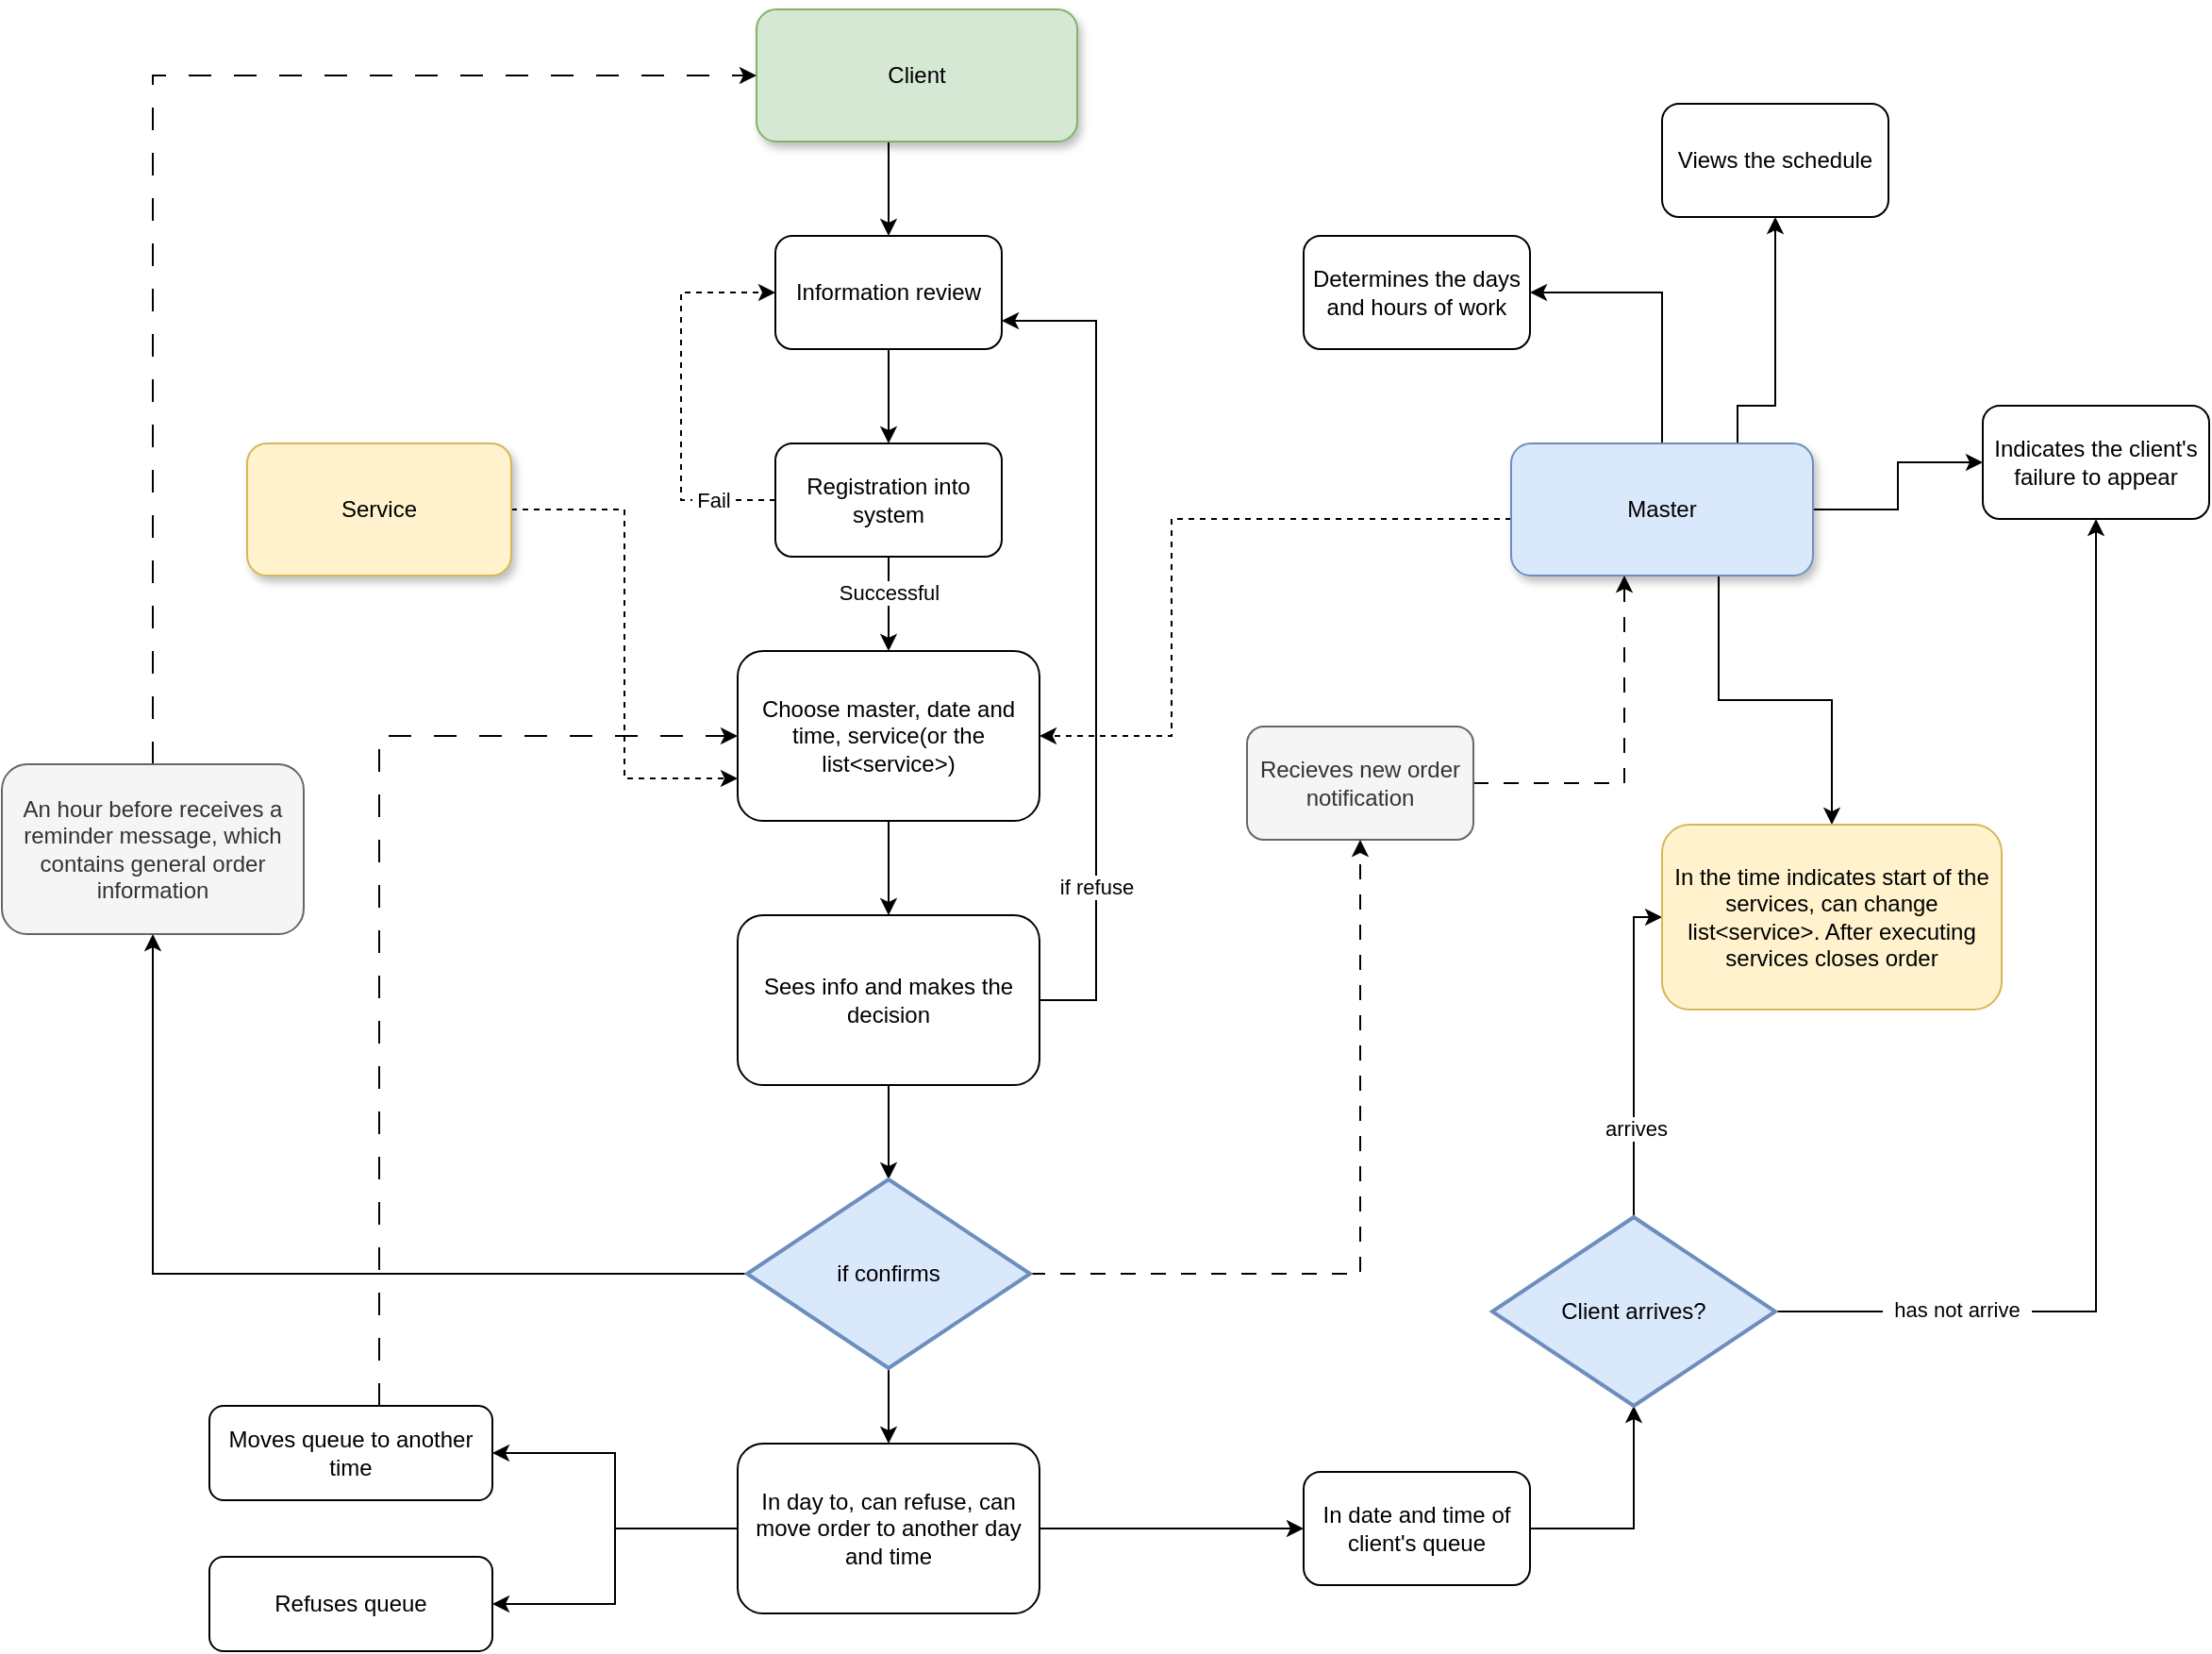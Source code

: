 <mxfile version="21.0.6" type="github">
  <diagram id="C5RBs43oDa-KdzZeNtuy" name="BarbershopPro">
    <mxGraphModel dx="1050" dy="581" grid="1" gridSize="10" guides="1" tooltips="1" connect="1" arrows="1" fold="1" page="1" pageScale="1" pageWidth="1654" pageHeight="1169" math="0" shadow="0">
      <root>
        <mxCell id="WIyWlLk6GJQsqaUBKTNV-0" />
        <mxCell id="WIyWlLk6GJQsqaUBKTNV-1" parent="WIyWlLk6GJQsqaUBKTNV-0" />
        <mxCell id="LqBX9_z1AEjyvqA8qfm_-3" style="edgeStyle=orthogonalEdgeStyle;rounded=0;orthogonalLoop=1;jettySize=auto;html=1;" parent="WIyWlLk6GJQsqaUBKTNV-1" source="WIyWlLk6GJQsqaUBKTNV-3" target="LqBX9_z1AEjyvqA8qfm_-1" edge="1">
          <mxGeometry relative="1" as="geometry">
            <Array as="points">
              <mxPoint x="630" y="110" />
              <mxPoint x="630" y="110" />
            </Array>
          </mxGeometry>
        </mxCell>
        <mxCell id="WIyWlLk6GJQsqaUBKTNV-3" value="Client" style="rounded=1;whiteSpace=wrap;html=1;fontSize=12;glass=0;strokeWidth=1;shadow=1;fillColor=#d5e8d4;strokeColor=#82b366;" parent="WIyWlLk6GJQsqaUBKTNV-1" vertex="1">
          <mxGeometry x="560" y="30" width="170" height="70" as="geometry" />
        </mxCell>
        <mxCell id="LqBX9_z1AEjyvqA8qfm_-36" style="edgeStyle=orthogonalEdgeStyle;rounded=0;orthogonalLoop=1;jettySize=auto;html=1;entryX=1;entryY=0.5;entryDx=0;entryDy=0;dashed=1;" parent="WIyWlLk6GJQsqaUBKTNV-1" source="LqBX9_z1AEjyvqA8qfm_-0" target="LqBX9_z1AEjyvqA8qfm_-10" edge="1">
          <mxGeometry relative="1" as="geometry">
            <Array as="points">
              <mxPoint x="780" y="300" />
              <mxPoint x="780" y="415" />
            </Array>
          </mxGeometry>
        </mxCell>
        <mxCell id="LqBX9_z1AEjyvqA8qfm_-41" style="edgeStyle=orthogonalEdgeStyle;rounded=0;orthogonalLoop=1;jettySize=auto;html=1;entryX=1;entryY=0.5;entryDx=0;entryDy=0;" parent="WIyWlLk6GJQsqaUBKTNV-1" source="LqBX9_z1AEjyvqA8qfm_-0" target="LqBX9_z1AEjyvqA8qfm_-40" edge="1">
          <mxGeometry relative="1" as="geometry">
            <Array as="points">
              <mxPoint x="1040" y="180" />
            </Array>
          </mxGeometry>
        </mxCell>
        <mxCell id="LqBX9_z1AEjyvqA8qfm_-43" style="edgeStyle=orthogonalEdgeStyle;rounded=0;orthogonalLoop=1;jettySize=auto;html=1;entryX=0.5;entryY=1;entryDx=0;entryDy=0;" parent="WIyWlLk6GJQsqaUBKTNV-1" source="LqBX9_z1AEjyvqA8qfm_-0" target="LqBX9_z1AEjyvqA8qfm_-42" edge="1">
          <mxGeometry relative="1" as="geometry">
            <Array as="points">
              <mxPoint x="1080" y="240" />
              <mxPoint x="1100" y="240" />
            </Array>
          </mxGeometry>
        </mxCell>
        <mxCell id="LqBX9_z1AEjyvqA8qfm_-68" style="edgeStyle=orthogonalEdgeStyle;rounded=0;orthogonalLoop=1;jettySize=auto;html=1;entryX=0;entryY=0.5;entryDx=0;entryDy=0;" parent="WIyWlLk6GJQsqaUBKTNV-1" source="LqBX9_z1AEjyvqA8qfm_-0" target="LqBX9_z1AEjyvqA8qfm_-45" edge="1">
          <mxGeometry relative="1" as="geometry" />
        </mxCell>
        <mxCell id="LqBX9_z1AEjyvqA8qfm_-71" style="edgeStyle=orthogonalEdgeStyle;rounded=0;orthogonalLoop=1;jettySize=auto;html=1;entryX=0.5;entryY=0;entryDx=0;entryDy=0;" parent="WIyWlLk6GJQsqaUBKTNV-1" source="LqBX9_z1AEjyvqA8qfm_-0" target="LqBX9_z1AEjyvqA8qfm_-69" edge="1">
          <mxGeometry relative="1" as="geometry">
            <Array as="points">
              <mxPoint x="1070" y="396" />
              <mxPoint x="1130" y="396" />
            </Array>
          </mxGeometry>
        </mxCell>
        <mxCell id="LqBX9_z1AEjyvqA8qfm_-0" value="Master" style="rounded=1;whiteSpace=wrap;html=1;fillColor=#dae8fc;strokeColor=#6c8ebf;shadow=1;" parent="WIyWlLk6GJQsqaUBKTNV-1" vertex="1">
          <mxGeometry x="960" y="260" width="160" height="70" as="geometry" />
        </mxCell>
        <mxCell id="LqBX9_z1AEjyvqA8qfm_-5" style="edgeStyle=orthogonalEdgeStyle;rounded=0;orthogonalLoop=1;jettySize=auto;html=1;" parent="WIyWlLk6GJQsqaUBKTNV-1" source="LqBX9_z1AEjyvqA8qfm_-1" target="LqBX9_z1AEjyvqA8qfm_-4" edge="1">
          <mxGeometry relative="1" as="geometry" />
        </mxCell>
        <mxCell id="LqBX9_z1AEjyvqA8qfm_-1" value="Information review" style="rounded=1;whiteSpace=wrap;html=1;" parent="WIyWlLk6GJQsqaUBKTNV-1" vertex="1">
          <mxGeometry x="570" y="150" width="120" height="60" as="geometry" />
        </mxCell>
        <mxCell id="LqBX9_z1AEjyvqA8qfm_-6" style="edgeStyle=orthogonalEdgeStyle;rounded=0;orthogonalLoop=1;jettySize=auto;html=1;entryX=0;entryY=0.5;entryDx=0;entryDy=0;dashed=1;" parent="WIyWlLk6GJQsqaUBKTNV-1" source="LqBX9_z1AEjyvqA8qfm_-4" target="LqBX9_z1AEjyvqA8qfm_-1" edge="1">
          <mxGeometry relative="1" as="geometry">
            <mxPoint x="480" y="190" as="targetPoint" />
            <Array as="points">
              <mxPoint x="520" y="290" />
              <mxPoint x="520" y="180" />
            </Array>
          </mxGeometry>
        </mxCell>
        <mxCell id="LqBX9_z1AEjyvqA8qfm_-77" value="&amp;nbsp;Fail&amp;nbsp;" style="edgeLabel;html=1;align=center;verticalAlign=middle;resizable=0;points=[];" parent="LqBX9_z1AEjyvqA8qfm_-6" vertex="1" connectable="0">
          <mxGeometry x="-0.683" relative="1" as="geometry">
            <mxPoint as="offset" />
          </mxGeometry>
        </mxCell>
        <mxCell id="LqBX9_z1AEjyvqA8qfm_-11" style="edgeStyle=orthogonalEdgeStyle;rounded=0;orthogonalLoop=1;jettySize=auto;html=1;entryX=0.5;entryY=0;entryDx=0;entryDy=0;" parent="WIyWlLk6GJQsqaUBKTNV-1" source="LqBX9_z1AEjyvqA8qfm_-4" target="LqBX9_z1AEjyvqA8qfm_-10" edge="1">
          <mxGeometry relative="1" as="geometry" />
        </mxCell>
        <mxCell id="LqBX9_z1AEjyvqA8qfm_-76" value="Successful" style="edgeLabel;html=1;align=center;verticalAlign=middle;resizable=0;points=[];" parent="LqBX9_z1AEjyvqA8qfm_-11" vertex="1" connectable="0">
          <mxGeometry x="-0.255" relative="1" as="geometry">
            <mxPoint as="offset" />
          </mxGeometry>
        </mxCell>
        <mxCell id="LqBX9_z1AEjyvqA8qfm_-4" value="Registration into system" style="rounded=1;whiteSpace=wrap;html=1;" parent="WIyWlLk6GJQsqaUBKTNV-1" vertex="1">
          <mxGeometry x="570" y="260" width="120" height="60" as="geometry" />
        </mxCell>
        <mxCell id="LqBX9_z1AEjyvqA8qfm_-14" style="edgeStyle=orthogonalEdgeStyle;rounded=0;orthogonalLoop=1;jettySize=auto;html=1;entryX=0.5;entryY=0;entryDx=0;entryDy=0;" parent="WIyWlLk6GJQsqaUBKTNV-1" source="LqBX9_z1AEjyvqA8qfm_-10" target="LqBX9_z1AEjyvqA8qfm_-13" edge="1">
          <mxGeometry relative="1" as="geometry" />
        </mxCell>
        <mxCell id="LqBX9_z1AEjyvqA8qfm_-10" value="Choose master, date and time, service(or the list&amp;lt;service&amp;gt;)" style="rounded=1;whiteSpace=wrap;html=1;" parent="WIyWlLk6GJQsqaUBKTNV-1" vertex="1">
          <mxGeometry x="550" y="370" width="160" height="90" as="geometry" />
        </mxCell>
        <mxCell id="LqBX9_z1AEjyvqA8qfm_-38" style="edgeStyle=orthogonalEdgeStyle;rounded=0;orthogonalLoop=1;jettySize=auto;html=1;entryX=1;entryY=0.75;entryDx=0;entryDy=0;" parent="WIyWlLk6GJQsqaUBKTNV-1" source="LqBX9_z1AEjyvqA8qfm_-13" target="LqBX9_z1AEjyvqA8qfm_-1" edge="1">
          <mxGeometry relative="1" as="geometry">
            <Array as="points">
              <mxPoint x="740" y="555" />
              <mxPoint x="740" y="195" />
            </Array>
          </mxGeometry>
        </mxCell>
        <mxCell id="LqBX9_z1AEjyvqA8qfm_-75" value="&amp;nbsp;if refuse&amp;nbsp;" style="edgeLabel;html=1;align=center;verticalAlign=middle;resizable=0;points=[];" parent="LqBX9_z1AEjyvqA8qfm_-38" vertex="1" connectable="0">
          <mxGeometry x="-0.591" relative="1" as="geometry">
            <mxPoint as="offset" />
          </mxGeometry>
        </mxCell>
        <mxCell id="LqBX9_z1AEjyvqA8qfm_-49" style="edgeStyle=orthogonalEdgeStyle;rounded=0;orthogonalLoop=1;jettySize=auto;html=1;entryX=0.5;entryY=0;entryDx=0;entryDy=0;entryPerimeter=0;" parent="WIyWlLk6GJQsqaUBKTNV-1" source="LqBX9_z1AEjyvqA8qfm_-13" target="LqBX9_z1AEjyvqA8qfm_-48" edge="1">
          <mxGeometry relative="1" as="geometry" />
        </mxCell>
        <mxCell id="LqBX9_z1AEjyvqA8qfm_-13" value="Sees info and makes the decision" style="rounded=1;whiteSpace=wrap;html=1;glass=0;shadow=0;" parent="WIyWlLk6GJQsqaUBKTNV-1" vertex="1">
          <mxGeometry x="550" y="510" width="160" height="90" as="geometry" />
        </mxCell>
        <mxCell id="LqBX9_z1AEjyvqA8qfm_-16" style="edgeStyle=orthogonalEdgeStyle;rounded=0;orthogonalLoop=1;jettySize=auto;html=1;dashed=1;dashPattern=8 8;" parent="WIyWlLk6GJQsqaUBKTNV-1" source="LqBX9_z1AEjyvqA8qfm_-15" target="LqBX9_z1AEjyvqA8qfm_-0" edge="1">
          <mxGeometry relative="1" as="geometry">
            <Array as="points">
              <mxPoint x="1020" y="440" />
            </Array>
          </mxGeometry>
        </mxCell>
        <mxCell id="LqBX9_z1AEjyvqA8qfm_-15" value="Recieves new order notification" style="rounded=1;whiteSpace=wrap;html=1;fillColor=#f5f5f5;fontColor=#333333;strokeColor=#666666;" parent="WIyWlLk6GJQsqaUBKTNV-1" vertex="1">
          <mxGeometry x="820" y="410" width="120" height="60" as="geometry" />
        </mxCell>
        <mxCell id="LqBX9_z1AEjyvqA8qfm_-23" style="edgeStyle=orthogonalEdgeStyle;rounded=0;orthogonalLoop=1;jettySize=auto;html=1;entryX=0;entryY=0.5;entryDx=0;entryDy=0;dashed=1;dashPattern=12 12;" parent="WIyWlLk6GJQsqaUBKTNV-1" source="LqBX9_z1AEjyvqA8qfm_-21" target="WIyWlLk6GJQsqaUBKTNV-3" edge="1">
          <mxGeometry relative="1" as="geometry">
            <Array as="points">
              <mxPoint x="240" y="65" />
            </Array>
          </mxGeometry>
        </mxCell>
        <mxCell id="LqBX9_z1AEjyvqA8qfm_-21" value="An hour before receives a reminder message, which contains general order information" style="rounded=1;whiteSpace=wrap;html=1;fillColor=#f5f5f5;fontColor=#333333;strokeColor=#666666;" parent="WIyWlLk6GJQsqaUBKTNV-1" vertex="1">
          <mxGeometry x="160" y="430" width="160" height="90" as="geometry" />
        </mxCell>
        <mxCell id="LqBX9_z1AEjyvqA8qfm_-37" style="edgeStyle=orthogonalEdgeStyle;rounded=0;orthogonalLoop=1;jettySize=auto;html=1;entryX=0;entryY=0.75;entryDx=0;entryDy=0;dashed=1;" parent="WIyWlLk6GJQsqaUBKTNV-1" source="LqBX9_z1AEjyvqA8qfm_-35" target="LqBX9_z1AEjyvqA8qfm_-10" edge="1">
          <mxGeometry relative="1" as="geometry" />
        </mxCell>
        <mxCell id="LqBX9_z1AEjyvqA8qfm_-35" value="Service" style="rounded=1;whiteSpace=wrap;html=1;fontSize=12;glass=0;strokeWidth=1;shadow=1;fillColor=#fff2cc;strokeColor=#d6b656;" parent="WIyWlLk6GJQsqaUBKTNV-1" vertex="1">
          <mxGeometry x="290" y="260" width="140" height="70" as="geometry" />
        </mxCell>
        <mxCell id="LqBX9_z1AEjyvqA8qfm_-40" value="Determines the days and hours of work" style="rounded=1;whiteSpace=wrap;html=1;" parent="WIyWlLk6GJQsqaUBKTNV-1" vertex="1">
          <mxGeometry x="850" y="150" width="120" height="60" as="geometry" />
        </mxCell>
        <mxCell id="LqBX9_z1AEjyvqA8qfm_-42" value="Views the schedule" style="rounded=1;whiteSpace=wrap;html=1;" parent="WIyWlLk6GJQsqaUBKTNV-1" vertex="1">
          <mxGeometry x="1040" y="80" width="120" height="60" as="geometry" />
        </mxCell>
        <mxCell id="LqBX9_z1AEjyvqA8qfm_-45" value="Indicates the client&#39;s failure to appear" style="rounded=1;whiteSpace=wrap;html=1;" parent="WIyWlLk6GJQsqaUBKTNV-1" vertex="1">
          <mxGeometry x="1210" y="240" width="120" height="60" as="geometry" />
        </mxCell>
        <mxCell id="LqBX9_z1AEjyvqA8qfm_-55" style="edgeStyle=orthogonalEdgeStyle;rounded=0;orthogonalLoop=1;jettySize=auto;html=1;entryX=1;entryY=0.5;entryDx=0;entryDy=0;" parent="WIyWlLk6GJQsqaUBKTNV-1" source="LqBX9_z1AEjyvqA8qfm_-46" target="LqBX9_z1AEjyvqA8qfm_-53" edge="1">
          <mxGeometry relative="1" as="geometry" />
        </mxCell>
        <mxCell id="LqBX9_z1AEjyvqA8qfm_-57" style="edgeStyle=orthogonalEdgeStyle;rounded=0;orthogonalLoop=1;jettySize=auto;html=1;" parent="WIyWlLk6GJQsqaUBKTNV-1" source="LqBX9_z1AEjyvqA8qfm_-46" target="LqBX9_z1AEjyvqA8qfm_-56" edge="1">
          <mxGeometry relative="1" as="geometry" />
        </mxCell>
        <mxCell id="LqBX9_z1AEjyvqA8qfm_-60" style="edgeStyle=orthogonalEdgeStyle;rounded=0;orthogonalLoop=1;jettySize=auto;html=1;" parent="WIyWlLk6GJQsqaUBKTNV-1" source="LqBX9_z1AEjyvqA8qfm_-46" edge="1">
          <mxGeometry relative="1" as="geometry">
            <mxPoint x="850" y="835" as="targetPoint" />
          </mxGeometry>
        </mxCell>
        <mxCell id="LqBX9_z1AEjyvqA8qfm_-46" value="In day to, can refuse, can move order to another day and time" style="rounded=1;whiteSpace=wrap;html=1;glass=0;shadow=0;" parent="WIyWlLk6GJQsqaUBKTNV-1" vertex="1">
          <mxGeometry x="550" y="790" width="160" height="90" as="geometry" />
        </mxCell>
        <mxCell id="LqBX9_z1AEjyvqA8qfm_-50" style="edgeStyle=orthogonalEdgeStyle;rounded=0;orthogonalLoop=1;jettySize=auto;html=1;entryX=0.5;entryY=1;entryDx=0;entryDy=0;" parent="WIyWlLk6GJQsqaUBKTNV-1" source="LqBX9_z1AEjyvqA8qfm_-48" target="LqBX9_z1AEjyvqA8qfm_-21" edge="1">
          <mxGeometry relative="1" as="geometry" />
        </mxCell>
        <mxCell id="LqBX9_z1AEjyvqA8qfm_-51" style="edgeStyle=orthogonalEdgeStyle;rounded=0;orthogonalLoop=1;jettySize=auto;html=1;entryX=0.5;entryY=1;entryDx=0;entryDy=0;dashed=1;dashPattern=8 8;" parent="WIyWlLk6GJQsqaUBKTNV-1" source="LqBX9_z1AEjyvqA8qfm_-48" target="LqBX9_z1AEjyvqA8qfm_-15" edge="1">
          <mxGeometry relative="1" as="geometry" />
        </mxCell>
        <mxCell id="LqBX9_z1AEjyvqA8qfm_-54" style="edgeStyle=orthogonalEdgeStyle;rounded=0;orthogonalLoop=1;jettySize=auto;html=1;entryX=0.5;entryY=0;entryDx=0;entryDy=0;" parent="WIyWlLk6GJQsqaUBKTNV-1" source="LqBX9_z1AEjyvqA8qfm_-48" target="LqBX9_z1AEjyvqA8qfm_-46" edge="1">
          <mxGeometry relative="1" as="geometry" />
        </mxCell>
        <mxCell id="LqBX9_z1AEjyvqA8qfm_-48" value="if confirms" style="strokeWidth=2;html=1;shape=mxgraph.flowchart.decision;whiteSpace=wrap;fillColor=#dae8fc;strokeColor=#6c8ebf;" parent="WIyWlLk6GJQsqaUBKTNV-1" vertex="1">
          <mxGeometry x="555" y="650" width="150" height="100" as="geometry" />
        </mxCell>
        <mxCell id="LqBX9_z1AEjyvqA8qfm_-53" value="Refuses queue" style="rounded=1;whiteSpace=wrap;html=1;glass=0;shadow=0;" parent="WIyWlLk6GJQsqaUBKTNV-1" vertex="1">
          <mxGeometry x="270" y="850" width="150" height="50" as="geometry" />
        </mxCell>
        <mxCell id="LqBX9_z1AEjyvqA8qfm_-59" style="edgeStyle=orthogonalEdgeStyle;rounded=0;orthogonalLoop=1;jettySize=auto;html=1;entryX=0;entryY=0.5;entryDx=0;entryDy=0;dashed=1;dashPattern=12 12;" parent="WIyWlLk6GJQsqaUBKTNV-1" source="LqBX9_z1AEjyvqA8qfm_-56" target="LqBX9_z1AEjyvqA8qfm_-10" edge="1">
          <mxGeometry relative="1" as="geometry">
            <Array as="points">
              <mxPoint x="360" y="415" />
            </Array>
          </mxGeometry>
        </mxCell>
        <mxCell id="LqBX9_z1AEjyvqA8qfm_-56" value="Moves queue to another time" style="rounded=1;whiteSpace=wrap;html=1;glass=0;shadow=0;" parent="WIyWlLk6GJQsqaUBKTNV-1" vertex="1">
          <mxGeometry x="270" y="770" width="150" height="50" as="geometry" />
        </mxCell>
        <mxCell id="LqBX9_z1AEjyvqA8qfm_-65" style="edgeStyle=orthogonalEdgeStyle;rounded=0;orthogonalLoop=1;jettySize=auto;html=1;entryX=0.5;entryY=1;entryDx=0;entryDy=0;entryPerimeter=0;" parent="WIyWlLk6GJQsqaUBKTNV-1" source="LqBX9_z1AEjyvqA8qfm_-63" target="LqBX9_z1AEjyvqA8qfm_-64" edge="1">
          <mxGeometry relative="1" as="geometry">
            <Array as="points">
              <mxPoint x="1025" y="835" />
            </Array>
          </mxGeometry>
        </mxCell>
        <mxCell id="LqBX9_z1AEjyvqA8qfm_-63" value="In date and time of client&#39;s queue" style="rounded=1;whiteSpace=wrap;html=1;" parent="WIyWlLk6GJQsqaUBKTNV-1" vertex="1">
          <mxGeometry x="850" y="805" width="120" height="60" as="geometry" />
        </mxCell>
        <mxCell id="LqBX9_z1AEjyvqA8qfm_-66" style="edgeStyle=orthogonalEdgeStyle;rounded=0;orthogonalLoop=1;jettySize=auto;html=1;" parent="WIyWlLk6GJQsqaUBKTNV-1" source="LqBX9_z1AEjyvqA8qfm_-64" target="LqBX9_z1AEjyvqA8qfm_-45" edge="1">
          <mxGeometry relative="1" as="geometry" />
        </mxCell>
        <mxCell id="LqBX9_z1AEjyvqA8qfm_-73" value="&amp;nbsp; has not arrive&amp;nbsp;&amp;nbsp;" style="edgeLabel;html=1;align=center;verticalAlign=middle;resizable=0;points=[];" parent="LqBX9_z1AEjyvqA8qfm_-66" vertex="1" connectable="0">
          <mxGeometry x="-0.677" y="1" relative="1" as="geometry">
            <mxPoint as="offset" />
          </mxGeometry>
        </mxCell>
        <mxCell id="LqBX9_z1AEjyvqA8qfm_-70" style="edgeStyle=orthogonalEdgeStyle;rounded=0;orthogonalLoop=1;jettySize=auto;html=1;entryX=0;entryY=0.5;entryDx=0;entryDy=0;" parent="WIyWlLk6GJQsqaUBKTNV-1" source="LqBX9_z1AEjyvqA8qfm_-64" target="LqBX9_z1AEjyvqA8qfm_-69" edge="1">
          <mxGeometry relative="1" as="geometry">
            <Array as="points">
              <mxPoint x="1025" y="511" />
            </Array>
          </mxGeometry>
        </mxCell>
        <mxCell id="LqBX9_z1AEjyvqA8qfm_-74" value="arrives" style="edgeLabel;html=1;align=center;verticalAlign=middle;resizable=0;points=[];" parent="LqBX9_z1AEjyvqA8qfm_-70" vertex="1" connectable="0">
          <mxGeometry x="-0.455" y="-1" relative="1" as="geometry">
            <mxPoint as="offset" />
          </mxGeometry>
        </mxCell>
        <mxCell id="LqBX9_z1AEjyvqA8qfm_-64" value="Client arrives?" style="strokeWidth=2;html=1;shape=mxgraph.flowchart.decision;whiteSpace=wrap;fillColor=#dae8fc;strokeColor=#6c8ebf;" parent="WIyWlLk6GJQsqaUBKTNV-1" vertex="1">
          <mxGeometry x="950" y="670" width="150" height="100" as="geometry" />
        </mxCell>
        <mxCell id="LqBX9_z1AEjyvqA8qfm_-69" value="In the time indicates start of the services, can change list&amp;lt;service&amp;gt;. After executing services closes order" style="rounded=1;whiteSpace=wrap;html=1;fillColor=#fff2cc;strokeColor=#d6b656;" parent="WIyWlLk6GJQsqaUBKTNV-1" vertex="1">
          <mxGeometry x="1040" y="462" width="180" height="98" as="geometry" />
        </mxCell>
      </root>
    </mxGraphModel>
  </diagram>
</mxfile>
